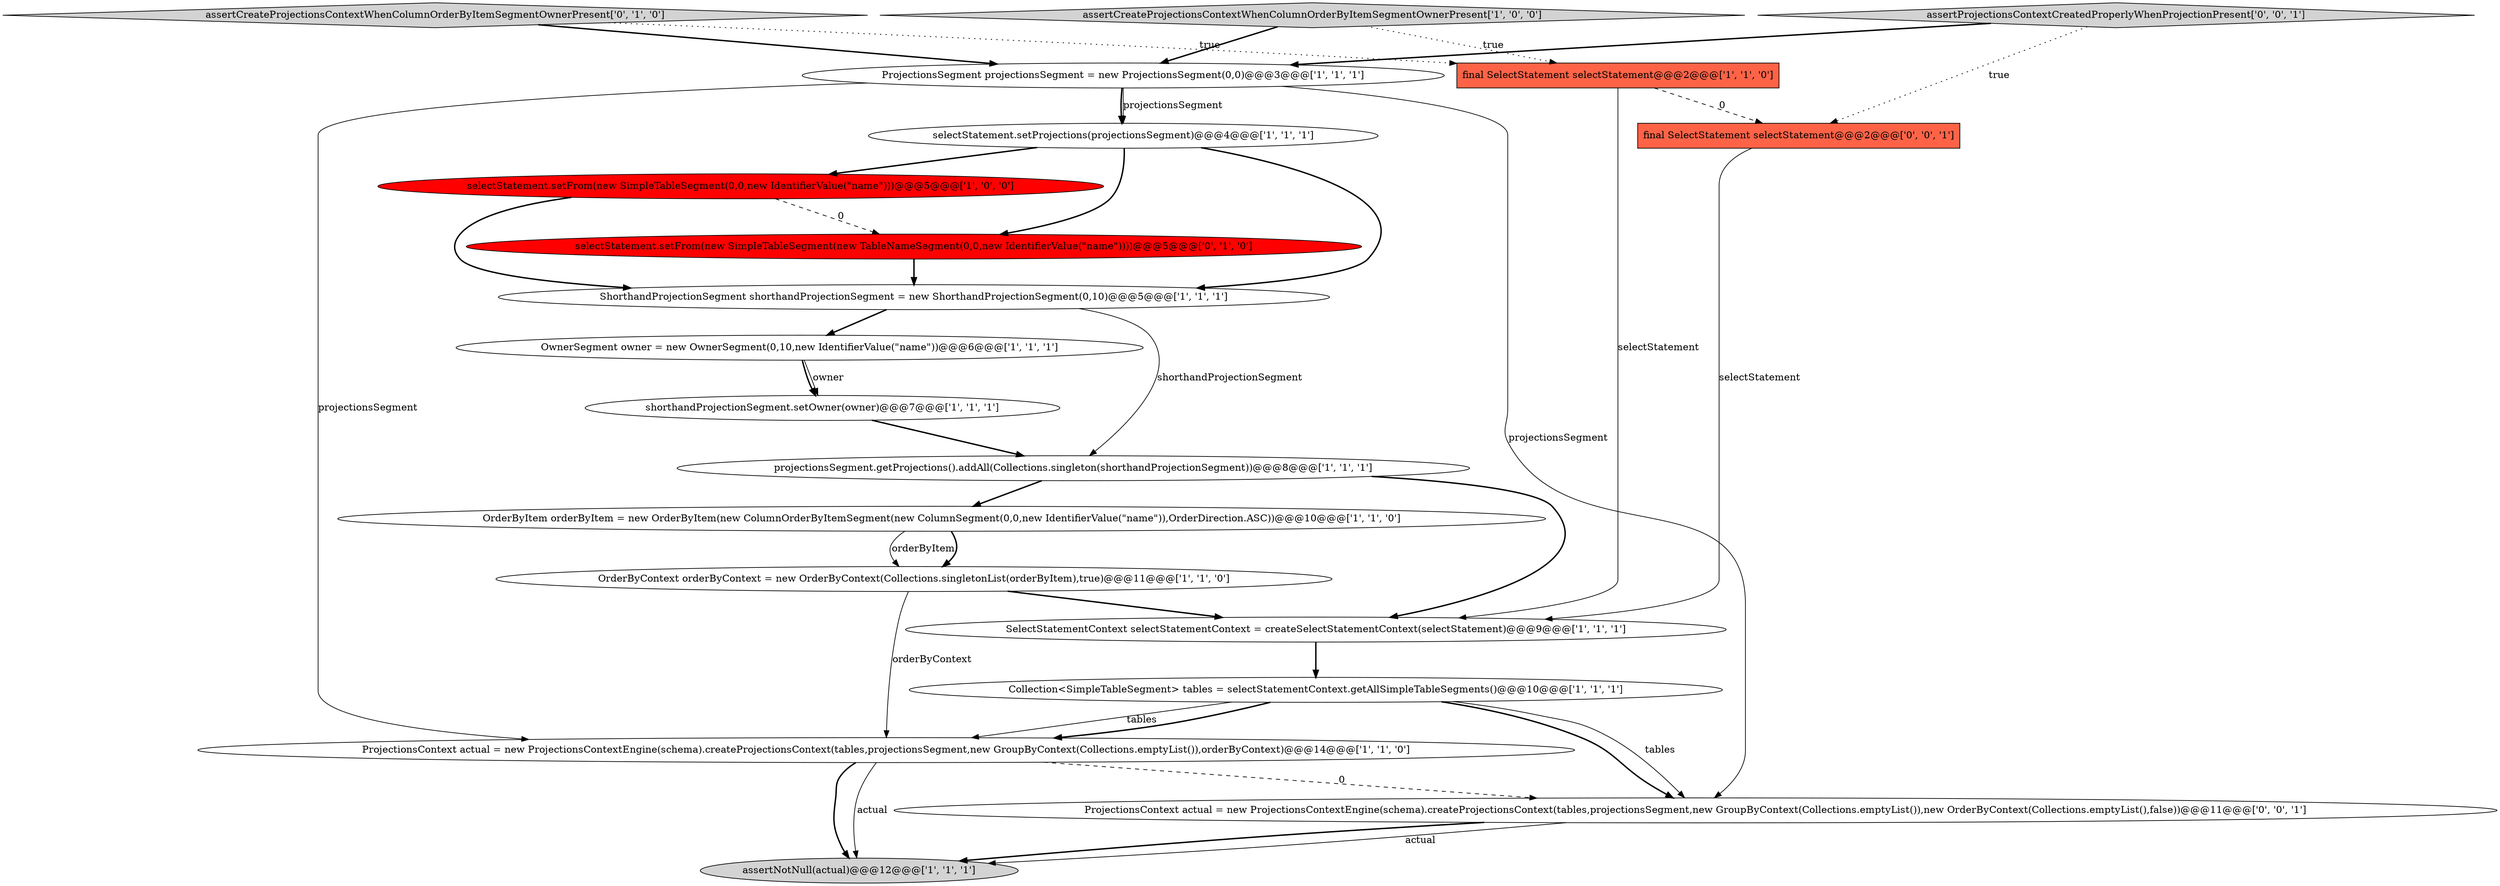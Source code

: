 digraph {
10 [style = filled, label = "projectionsSegment.getProjections().addAll(Collections.singleton(shorthandProjectionSegment))@@@8@@@['1', '1', '1']", fillcolor = white, shape = ellipse image = "AAA0AAABBB1BBB"];
13 [style = filled, label = "selectStatement.setProjections(projectionsSegment)@@@4@@@['1', '1', '1']", fillcolor = white, shape = ellipse image = "AAA0AAABBB1BBB"];
0 [style = filled, label = "ProjectionsSegment projectionsSegment = new ProjectionsSegment(0,0)@@@3@@@['1', '1', '1']", fillcolor = white, shape = ellipse image = "AAA0AAABBB1BBB"];
5 [style = filled, label = "shorthandProjectionSegment.setOwner(owner)@@@7@@@['1', '1', '1']", fillcolor = white, shape = ellipse image = "AAA0AAABBB1BBB"];
11 [style = filled, label = "ProjectionsContext actual = new ProjectionsContextEngine(schema).createProjectionsContext(tables,projectionsSegment,new GroupByContext(Collections.emptyList()),orderByContext)@@@14@@@['1', '1', '0']", fillcolor = white, shape = ellipse image = "AAA0AAABBB1BBB"];
12 [style = filled, label = "assertNotNull(actual)@@@12@@@['1', '1', '1']", fillcolor = lightgray, shape = ellipse image = "AAA0AAABBB1BBB"];
15 [style = filled, label = "assertCreateProjectionsContextWhenColumnOrderByItemSegmentOwnerPresent['0', '1', '0']", fillcolor = lightgray, shape = diamond image = "AAA0AAABBB2BBB"];
9 [style = filled, label = "OrderByContext orderByContext = new OrderByContext(Collections.singletonList(orderByItem),true)@@@11@@@['1', '1', '0']", fillcolor = white, shape = ellipse image = "AAA0AAABBB1BBB"];
2 [style = filled, label = "assertCreateProjectionsContextWhenColumnOrderByItemSegmentOwnerPresent['1', '0', '0']", fillcolor = lightgray, shape = diamond image = "AAA0AAABBB1BBB"];
14 [style = filled, label = "Collection<SimpleTableSegment> tables = selectStatementContext.getAllSimpleTableSegments()@@@10@@@['1', '1', '1']", fillcolor = white, shape = ellipse image = "AAA0AAABBB1BBB"];
4 [style = filled, label = "ShorthandProjectionSegment shorthandProjectionSegment = new ShorthandProjectionSegment(0,10)@@@5@@@['1', '1', '1']", fillcolor = white, shape = ellipse image = "AAA0AAABBB1BBB"];
6 [style = filled, label = "OwnerSegment owner = new OwnerSegment(0,10,new IdentifierValue(\"name\"))@@@6@@@['1', '1', '1']", fillcolor = white, shape = ellipse image = "AAA0AAABBB1BBB"];
3 [style = filled, label = "selectStatement.setFrom(new SimpleTableSegment(0,0,new IdentifierValue(\"name\")))@@@5@@@['1', '0', '0']", fillcolor = red, shape = ellipse image = "AAA1AAABBB1BBB"];
17 [style = filled, label = "ProjectionsContext actual = new ProjectionsContextEngine(schema).createProjectionsContext(tables,projectionsSegment,new GroupByContext(Collections.emptyList()),new OrderByContext(Collections.emptyList(),false))@@@11@@@['0', '0', '1']", fillcolor = white, shape = ellipse image = "AAA0AAABBB3BBB"];
16 [style = filled, label = "selectStatement.setFrom(new SimpleTableSegment(new TableNameSegment(0,0,new IdentifierValue(\"name\"))))@@@5@@@['0', '1', '0']", fillcolor = red, shape = ellipse image = "AAA1AAABBB2BBB"];
1 [style = filled, label = "final SelectStatement selectStatement@@@2@@@['1', '1', '0']", fillcolor = tomato, shape = box image = "AAA0AAABBB1BBB"];
19 [style = filled, label = "final SelectStatement selectStatement@@@2@@@['0', '0', '1']", fillcolor = tomato, shape = box image = "AAA0AAABBB3BBB"];
18 [style = filled, label = "assertProjectionsContextCreatedProperlyWhenProjectionPresent['0', '0', '1']", fillcolor = lightgray, shape = diamond image = "AAA0AAABBB3BBB"];
7 [style = filled, label = "SelectStatementContext selectStatementContext = createSelectStatementContext(selectStatement)@@@9@@@['1', '1', '1']", fillcolor = white, shape = ellipse image = "AAA0AAABBB1BBB"];
8 [style = filled, label = "OrderByItem orderByItem = new OrderByItem(new ColumnOrderByItemSegment(new ColumnSegment(0,0,new IdentifierValue(\"name\")),OrderDirection.ASC))@@@10@@@['1', '1', '0']", fillcolor = white, shape = ellipse image = "AAA0AAABBB1BBB"];
9->11 [style = solid, label="orderByContext"];
19->7 [style = solid, label="selectStatement"];
5->10 [style = bold, label=""];
0->13 [style = bold, label=""];
17->12 [style = solid, label="actual"];
4->6 [style = bold, label=""];
0->17 [style = solid, label="projectionsSegment"];
8->9 [style = solid, label="orderByItem"];
1->19 [style = dashed, label="0"];
18->19 [style = dotted, label="true"];
4->10 [style = solid, label="shorthandProjectionSegment"];
14->17 [style = bold, label=""];
11->12 [style = bold, label=""];
11->17 [style = dashed, label="0"];
14->17 [style = solid, label="tables"];
9->7 [style = bold, label=""];
3->4 [style = bold, label=""];
10->7 [style = bold, label=""];
13->16 [style = bold, label=""];
7->14 [style = bold, label=""];
0->11 [style = solid, label="projectionsSegment"];
6->5 [style = bold, label=""];
2->0 [style = bold, label=""];
17->12 [style = bold, label=""];
13->3 [style = bold, label=""];
10->8 [style = bold, label=""];
2->1 [style = dotted, label="true"];
15->1 [style = dotted, label="true"];
15->0 [style = bold, label=""];
8->9 [style = bold, label=""];
11->12 [style = solid, label="actual"];
14->11 [style = solid, label="tables"];
16->4 [style = bold, label=""];
1->7 [style = solid, label="selectStatement"];
14->11 [style = bold, label=""];
0->13 [style = solid, label="projectionsSegment"];
13->4 [style = bold, label=""];
18->0 [style = bold, label=""];
3->16 [style = dashed, label="0"];
6->5 [style = solid, label="owner"];
}
